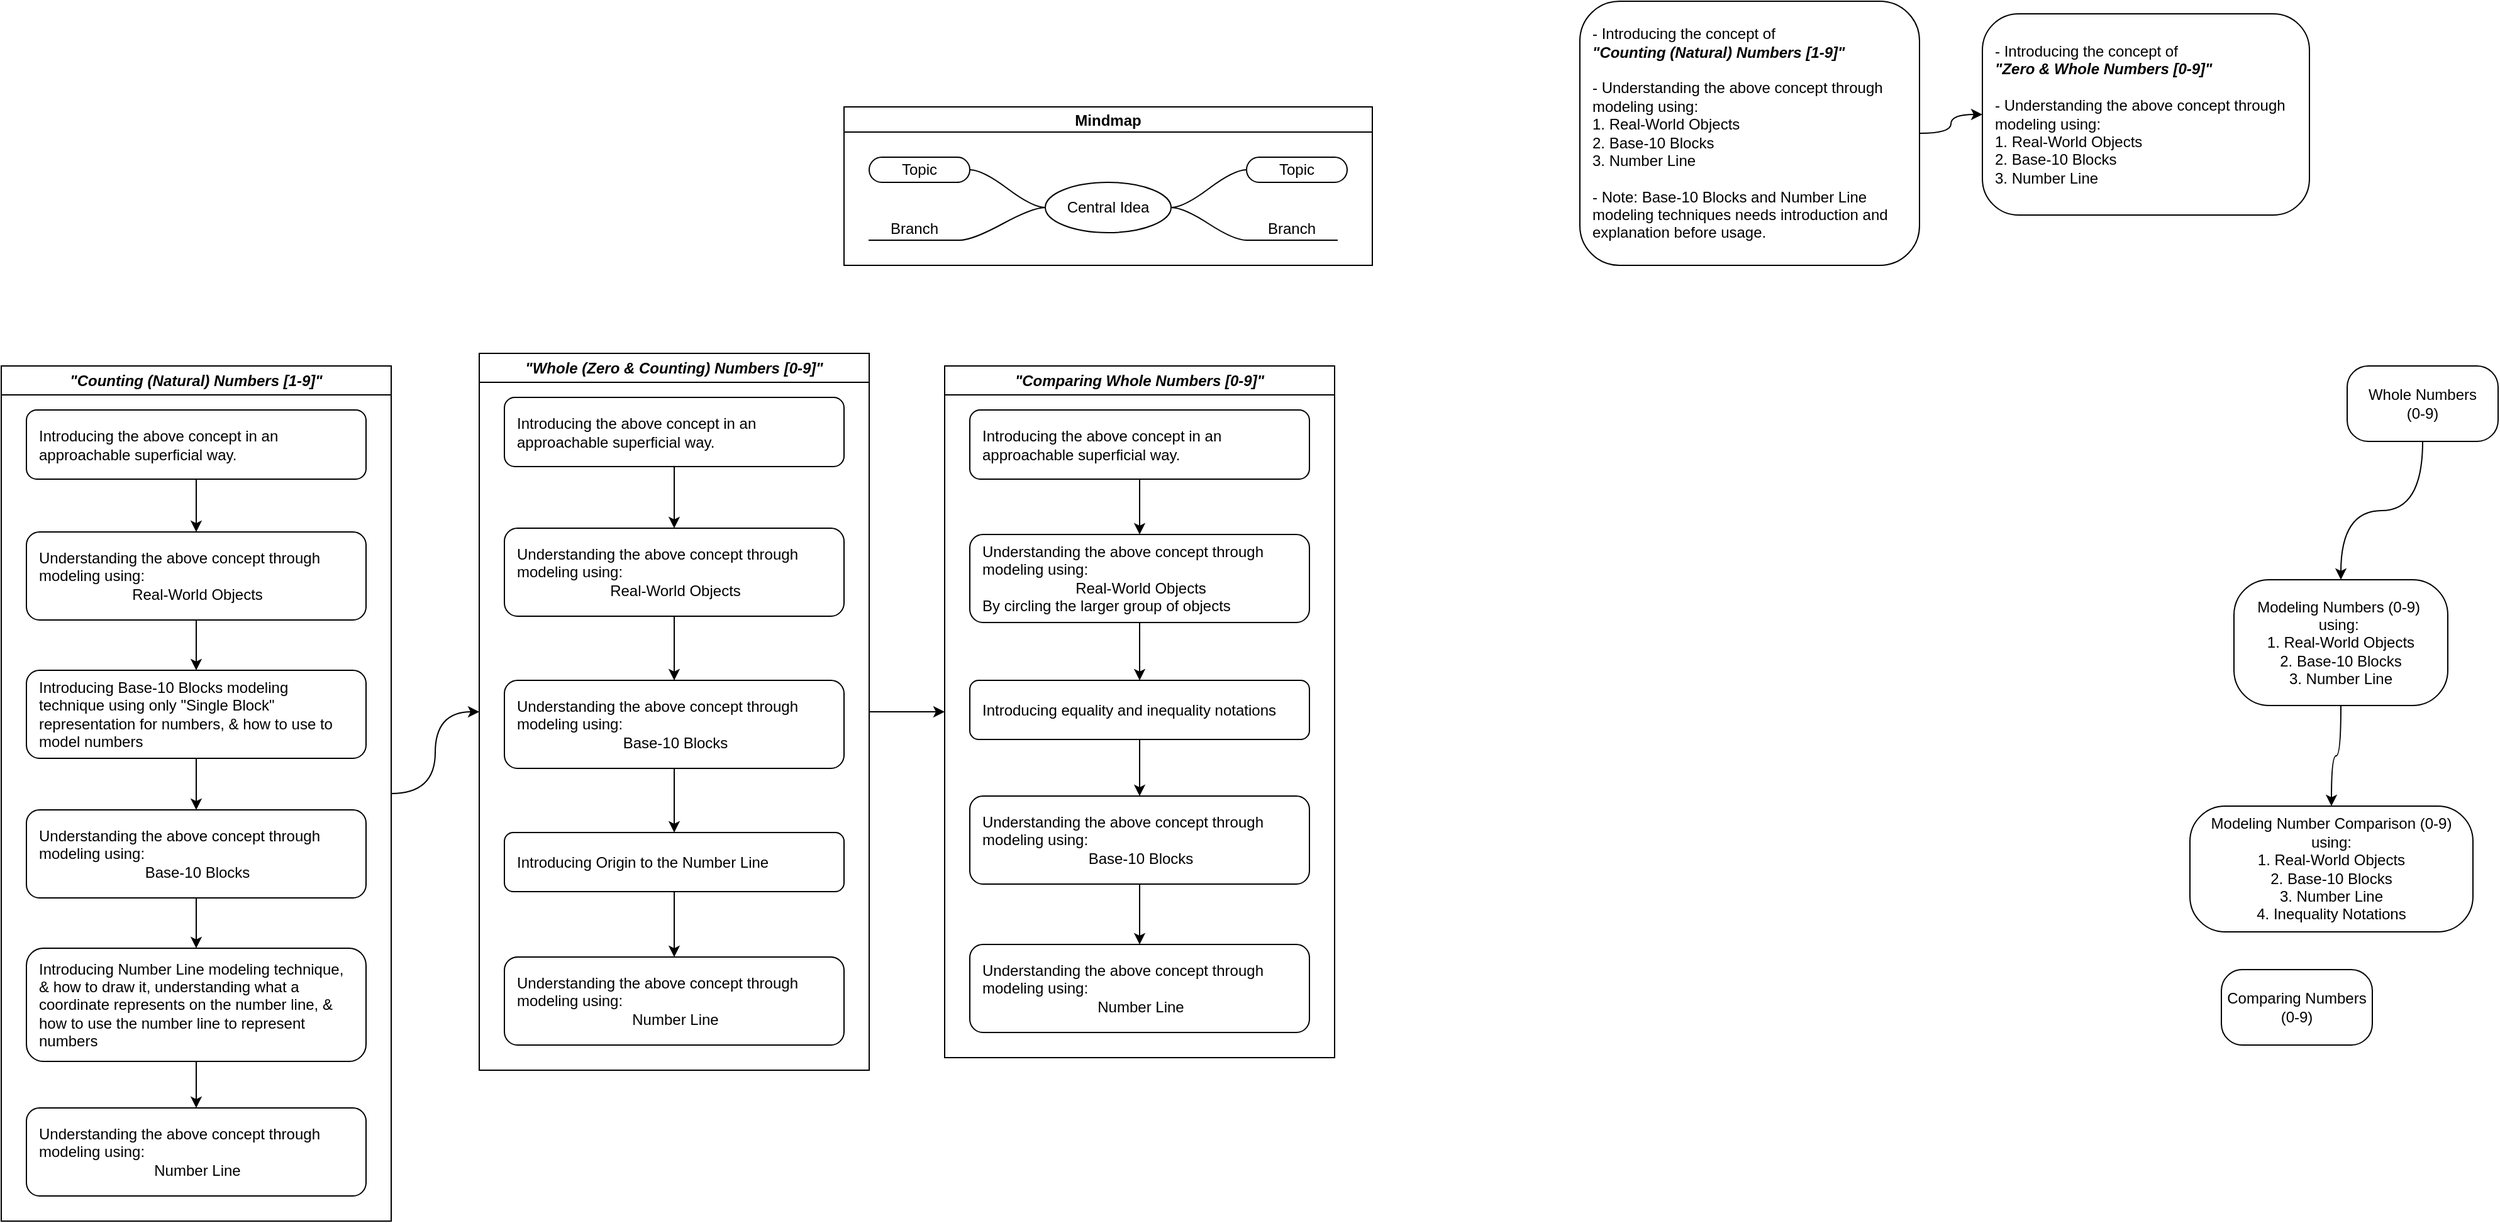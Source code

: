 <mxfile version="26.1.0">
  <diagram name="Page-1" id="2QgbFng5fBqmu4OjDuMm">
    <mxGraphModel dx="1434" dy="1844" grid="1" gridSize="10" guides="1" tooltips="1" connect="1" arrows="1" fold="1" page="1" pageScale="1" pageWidth="850" pageHeight="1100" math="0" shadow="0">
      <root>
        <mxCell id="0" />
        <mxCell id="1" parent="0" />
        <mxCell id="H5fF8uCBY2ygvBB53Js9-26" style="edgeStyle=orthogonalEdgeStyle;curved=1;rounded=0;orthogonalLoop=1;jettySize=auto;html=1;" edge="1" parent="1" source="H5fF8uCBY2ygvBB53Js9-3" target="H5fF8uCBY2ygvBB53Js9-25">
          <mxGeometry relative="1" as="geometry" />
        </mxCell>
        <mxCell id="H5fF8uCBY2ygvBB53Js9-3" value="&lt;div style=&quot;&quot;&gt;&lt;span style=&quot;background-color: transparent; color: light-dark(rgb(0, 0, 0), rgb(255, 255, 255));&quot;&gt;- Introducing the concept of &lt;br&gt;&lt;b&gt;&lt;i&gt;&quot;Counting (Natural) Numbers [&lt;/i&gt;&lt;/b&gt;&lt;/span&gt;&lt;span style=&quot;background-color: transparent; color: light-dark(rgb(0, 0, 0), rgb(255, 255, 255));&quot;&gt;&lt;b&gt;&lt;i&gt;1-9]&quot;&lt;/i&gt;&lt;/b&gt;&lt;/span&gt;&lt;/div&gt;&lt;div style=&quot;&quot;&gt;&lt;span style=&quot;background-color: transparent; color: light-dark(rgb(0, 0, 0), rgb(255, 255, 255));&quot;&gt;&lt;b&gt;&lt;i&gt;&lt;br&gt;&lt;/i&gt;&lt;/b&gt;&lt;/span&gt;&lt;/div&gt;&lt;div style=&quot;&quot;&gt;&lt;span style=&quot;background-color: transparent; color: light-dark(rgb(0, 0, 0), rgb(255, 255, 255));&quot;&gt;- Understanding the above concept through modeling using:&lt;/span&gt;&lt;/div&gt;&lt;div style=&quot;&quot;&gt;&lt;div style=&quot;&quot;&gt;&lt;span style=&quot;background-color: transparent; color: light-dark(rgb(0, 0, 0), rgb(255, 255, 255));&quot;&gt;1. Real-World Objects&lt;/span&gt;&lt;/div&gt;&lt;div style=&quot;&quot;&gt;2. Base-10 Blocks&lt;/div&gt;&lt;div style=&quot;&quot;&gt;3. Number Line&lt;/div&gt;&lt;div style=&quot;&quot;&gt;&lt;br&gt;&lt;/div&gt;&lt;div style=&quot;&quot;&gt;- Note: Base-10 Blocks and Number Line modeling techniques needs introduction and explanation before usage.&lt;/div&gt;&lt;/div&gt;" style="rounded=1;whiteSpace=wrap;html=1;arcSize=15;spacingLeft=8;spacingRight=8;align=left;" vertex="1" parent="1">
          <mxGeometry x="1295" y="-500" width="270" height="210" as="geometry" />
        </mxCell>
        <mxCell id="H5fF8uCBY2ygvBB53Js9-11" style="edgeStyle=orthogonalEdgeStyle;curved=1;rounded=0;orthogonalLoop=1;jettySize=auto;html=1;" edge="1" parent="1" source="H5fF8uCBY2ygvBB53Js9-4" target="H5fF8uCBY2ygvBB53Js9-10">
          <mxGeometry relative="1" as="geometry" />
        </mxCell>
        <mxCell id="H5fF8uCBY2ygvBB53Js9-4" value="Whole Numbers&lt;div&gt;(0-9)&lt;/div&gt;" style="rounded=1;whiteSpace=wrap;html=1;arcSize=28;" vertex="1" parent="1">
          <mxGeometry x="1905" y="-210" width="120" height="60" as="geometry" />
        </mxCell>
        <mxCell id="H5fF8uCBY2ygvBB53Js9-8" value="Comparing Numbers&lt;div&gt;(0-9)&lt;/div&gt;" style="rounded=1;whiteSpace=wrap;html=1;arcSize=28;" vertex="1" parent="1">
          <mxGeometry x="1805" y="270" width="120" height="60" as="geometry" />
        </mxCell>
        <mxCell id="H5fF8uCBY2ygvBB53Js9-23" style="edgeStyle=orthogonalEdgeStyle;curved=1;rounded=0;orthogonalLoop=1;jettySize=auto;html=1;" edge="1" parent="1" source="H5fF8uCBY2ygvBB53Js9-10" target="H5fF8uCBY2ygvBB53Js9-17">
          <mxGeometry relative="1" as="geometry" />
        </mxCell>
        <mxCell id="H5fF8uCBY2ygvBB53Js9-10" value="&lt;div&gt;Modeling Numbers&amp;nbsp;&lt;span style=&quot;background-color: transparent; color: light-dark(rgb(0, 0, 0), rgb(255, 255, 255));&quot;&gt;(0-9)&lt;/span&gt;&lt;span style=&quot;background-color: transparent; color: light-dark(rgb(0, 0, 0), rgb(255, 255, 255));&quot;&gt;&amp;nbsp;&lt;/span&gt;&lt;/div&gt;&lt;div&gt;&lt;span style=&quot;background-color: transparent; color: light-dark(rgb(0, 0, 0), rgb(255, 255, 255));&quot;&gt;using:&amp;nbsp;&lt;/span&gt;&lt;/div&gt;&lt;div&gt;&lt;span style=&quot;background-color: transparent; color: light-dark(rgb(0, 0, 0), rgb(255, 255, 255));&quot;&gt;1. Real-World Objects&lt;/span&gt;&lt;/div&gt;&lt;div&gt;2. Base-10 Blocks&lt;/div&gt;&lt;div&gt;3. Number Line&lt;/div&gt;" style="rounded=1;whiteSpace=wrap;html=1;arcSize=28;" vertex="1" parent="1">
          <mxGeometry x="1815" y="-40" width="170" height="100" as="geometry" />
        </mxCell>
        <mxCell id="H5fF8uCBY2ygvBB53Js9-17" value="Modeling Number Comparison (0-9)&lt;div&gt;using:&lt;/div&gt;&lt;div&gt;1. Real-World Objects&lt;/div&gt;&lt;div&gt;2. Base-10 Blocks&lt;/div&gt;&lt;div&gt;3. Number Line&lt;/div&gt;&lt;div&gt;4. Inequality Notations&lt;/div&gt;" style="rounded=1;whiteSpace=wrap;html=1;arcSize=28;" vertex="1" parent="1">
          <mxGeometry x="1780" y="140" width="225" height="100" as="geometry" />
        </mxCell>
        <mxCell id="H5fF8uCBY2ygvBB53Js9-25" value="&lt;div style=&quot;&quot;&gt;&lt;span style=&quot;background-color: transparent; color: light-dark(rgb(0, 0, 0), rgb(255, 255, 255));&quot;&gt;- Introducing the concept of &lt;br&gt;&lt;b&gt;&lt;i&gt;&quot;Zero &amp;amp; Whole Numbers [0&lt;/i&gt;&lt;/b&gt;&lt;/span&gt;&lt;span style=&quot;background-color: transparent; color: light-dark(rgb(0, 0, 0), rgb(255, 255, 255));&quot;&gt;&lt;b&gt;&lt;i&gt;-9]&quot;&lt;/i&gt;&lt;/b&gt;&lt;/span&gt;&lt;/div&gt;&lt;div style=&quot;&quot;&gt;&lt;span style=&quot;background-color: transparent; color: light-dark(rgb(0, 0, 0), rgb(255, 255, 255));&quot;&gt;&lt;b&gt;&lt;i&gt;&lt;br&gt;&lt;/i&gt;&lt;/b&gt;&lt;/span&gt;&lt;/div&gt;&lt;div style=&quot;&quot;&gt;&lt;span style=&quot;background-color: transparent; color: light-dark(rgb(0, 0, 0), rgb(255, 255, 255));&quot;&gt;- Understanding the above concept through modeling using:&lt;/span&gt;&lt;/div&gt;&lt;div style=&quot;&quot;&gt;&lt;div style=&quot;&quot;&gt;&lt;span style=&quot;background-color: transparent; color: light-dark(rgb(0, 0, 0), rgb(255, 255, 255));&quot;&gt;1. Real-World Objects&lt;/span&gt;&lt;/div&gt;&lt;div style=&quot;&quot;&gt;2. Base-10 Blocks&lt;/div&gt;&lt;div style=&quot;&quot;&gt;3. Number Line&lt;/div&gt;&lt;/div&gt;" style="rounded=1;whiteSpace=wrap;html=1;arcSize=18;spacingLeft=8;spacingRight=8;align=left;" vertex="1" parent="1">
          <mxGeometry x="1615" y="-490" width="260" height="160" as="geometry" />
        </mxCell>
        <mxCell id="H5fF8uCBY2ygvBB53Js9-64" style="edgeStyle=orthogonalEdgeStyle;curved=1;rounded=0;orthogonalLoop=1;jettySize=auto;html=1;entryX=0;entryY=0.5;entryDx=0;entryDy=0;" edge="1" parent="1" source="H5fF8uCBY2ygvBB53Js9-36" target="H5fF8uCBY2ygvBB53Js9-51">
          <mxGeometry relative="1" as="geometry" />
        </mxCell>
        <mxCell id="H5fF8uCBY2ygvBB53Js9-36" value="&lt;span style=&quot;color: light-dark(rgb(0, 0, 0), rgb(255, 255, 255)); font-weight: 400; text-align: left; background-color: transparent;&quot;&gt;&lt;b&gt;&lt;i&gt;&quot;Counting (Natural) Numbers [&lt;/i&gt;&lt;/b&gt;&lt;/span&gt;&lt;span style=&quot;color: light-dark(rgb(0, 0, 0), rgb(255, 255, 255)); font-weight: 400; text-align: left; background-color: transparent;&quot;&gt;&lt;b&gt;&lt;i&gt;1-9]&quot;&lt;/i&gt;&lt;/b&gt;&lt;/span&gt;" style="swimlane;whiteSpace=wrap;html=1;" vertex="1" parent="1">
          <mxGeometry x="40" y="-210" width="310" height="680" as="geometry">
            <mxRectangle x="40" y="-210" width="240" height="30" as="alternateBounds" />
          </mxGeometry>
        </mxCell>
        <mxCell id="H5fF8uCBY2ygvBB53Js9-42" style="edgeStyle=orthogonalEdgeStyle;curved=1;rounded=0;orthogonalLoop=1;jettySize=auto;html=1;" edge="1" parent="H5fF8uCBY2ygvBB53Js9-36" source="H5fF8uCBY2ygvBB53Js9-37" target="H5fF8uCBY2ygvBB53Js9-40">
          <mxGeometry relative="1" as="geometry" />
        </mxCell>
        <mxCell id="H5fF8uCBY2ygvBB53Js9-37" value="&lt;div style=&quot;&quot;&gt;&lt;span style=&quot;background-color: transparent; color: light-dark(rgb(0, 0, 0), rgb(255, 255, 255));&quot;&gt;Introducing&amp;nbsp;&lt;/span&gt;&lt;span style=&quot;background-color: transparent; color: light-dark(rgb(0, 0, 0), rgb(255, 255, 255));&quot;&gt;the above concept&lt;/span&gt;&lt;span style=&quot;background-color: transparent; color: light-dark(rgb(0, 0, 0), rgb(255, 255, 255));&quot;&gt;&amp;nbsp;in an approachable superficial way.&lt;/span&gt;&lt;/div&gt;" style="rounded=1;whiteSpace=wrap;html=1;arcSize=15;spacingLeft=8;spacingRight=8;align=left;" vertex="1" parent="H5fF8uCBY2ygvBB53Js9-36">
          <mxGeometry x="20" y="35" width="270" height="55" as="geometry" />
        </mxCell>
        <mxCell id="H5fF8uCBY2ygvBB53Js9-47" style="edgeStyle=orthogonalEdgeStyle;curved=1;rounded=0;orthogonalLoop=1;jettySize=auto;html=1;entryX=0.5;entryY=0;entryDx=0;entryDy=0;" edge="1" parent="H5fF8uCBY2ygvBB53Js9-36" source="H5fF8uCBY2ygvBB53Js9-40" target="H5fF8uCBY2ygvBB53Js9-44">
          <mxGeometry relative="1" as="geometry" />
        </mxCell>
        <mxCell id="H5fF8uCBY2ygvBB53Js9-40" value="&lt;div style=&quot;&quot;&gt;&lt;span style=&quot;background-color: transparent; color: light-dark(rgb(0, 0, 0), rgb(255, 255, 255));&quot;&gt;Understanding the above concept through modeling using:&lt;/span&gt;&lt;/div&gt;&lt;div style=&quot;&quot;&gt;&lt;div style=&quot;text-align: center;&quot;&gt;&lt;span style=&quot;background-color: transparent; color: light-dark(rgb(0, 0, 0), rgb(255, 255, 255));&quot;&gt;Real-World Objects&lt;/span&gt;&lt;/div&gt;&lt;/div&gt;" style="rounded=1;whiteSpace=wrap;html=1;arcSize=15;spacingLeft=8;spacingRight=8;align=left;" vertex="1" parent="H5fF8uCBY2ygvBB53Js9-36">
          <mxGeometry x="20" y="132" width="270" height="70" as="geometry" />
        </mxCell>
        <mxCell id="H5fF8uCBY2ygvBB53Js9-49" style="edgeStyle=orthogonalEdgeStyle;curved=1;rounded=0;orthogonalLoop=1;jettySize=auto;html=1;" edge="1" parent="H5fF8uCBY2ygvBB53Js9-36" source="H5fF8uCBY2ygvBB53Js9-43" target="H5fF8uCBY2ygvBB53Js9-45">
          <mxGeometry relative="1" as="geometry" />
        </mxCell>
        <mxCell id="H5fF8uCBY2ygvBB53Js9-43" value="&lt;div style=&quot;&quot;&gt;&lt;span style=&quot;background-color: transparent; color: light-dark(rgb(0, 0, 0), rgb(255, 255, 255));&quot;&gt;Understanding the above concept through modeling using:&lt;/span&gt;&lt;/div&gt;&lt;div style=&quot;&quot;&gt;&lt;div style=&quot;text-align: center;&quot;&gt;&lt;span style=&quot;background-color: transparent; color: light-dark(rgb(0, 0, 0), rgb(255, 255, 255));&quot;&gt;Base-10 Blocks&lt;/span&gt;&lt;/div&gt;&lt;/div&gt;" style="rounded=1;whiteSpace=wrap;html=1;arcSize=15;spacingLeft=8;spacingRight=8;align=left;" vertex="1" parent="H5fF8uCBY2ygvBB53Js9-36">
          <mxGeometry x="20" y="353" width="270" height="70" as="geometry" />
        </mxCell>
        <mxCell id="H5fF8uCBY2ygvBB53Js9-48" style="edgeStyle=orthogonalEdgeStyle;curved=1;rounded=0;orthogonalLoop=1;jettySize=auto;html=1;entryX=0.5;entryY=0;entryDx=0;entryDy=0;" edge="1" parent="H5fF8uCBY2ygvBB53Js9-36" source="H5fF8uCBY2ygvBB53Js9-44" target="H5fF8uCBY2ygvBB53Js9-43">
          <mxGeometry relative="1" as="geometry" />
        </mxCell>
        <mxCell id="H5fF8uCBY2ygvBB53Js9-44" value="&lt;div style=&quot;&quot;&gt;&lt;span style=&quot;background-color: transparent; color: light-dark(rgb(0, 0, 0), rgb(255, 255, 255)); text-align: center;&quot;&gt;Introducing Base-10 Blocks modeling technique using only &quot;Single Block&quot; representation for numbers, &amp;amp; how to use to model numbers&lt;/span&gt;&lt;/div&gt;" style="rounded=1;whiteSpace=wrap;html=1;arcSize=15;spacingLeft=8;spacingRight=8;align=left;" vertex="1" parent="H5fF8uCBY2ygvBB53Js9-36">
          <mxGeometry x="20" y="242" width="270" height="70" as="geometry" />
        </mxCell>
        <mxCell id="H5fF8uCBY2ygvBB53Js9-50" style="edgeStyle=orthogonalEdgeStyle;curved=1;rounded=0;orthogonalLoop=1;jettySize=auto;html=1;" edge="1" parent="H5fF8uCBY2ygvBB53Js9-36" source="H5fF8uCBY2ygvBB53Js9-45" target="H5fF8uCBY2ygvBB53Js9-46">
          <mxGeometry relative="1" as="geometry" />
        </mxCell>
        <mxCell id="H5fF8uCBY2ygvBB53Js9-45" value="&lt;div style=&quot;&quot;&gt;&lt;span style=&quot;background-color: transparent; color: light-dark(rgb(0, 0, 0), rgb(255, 255, 255)); text-align: center;&quot;&gt;Introducing Number Line modeling technique, &amp;amp; how to draw it, understanding what a coordinate represents on the number line, &amp;amp; how to use the number line to represent numbers&lt;/span&gt;&lt;/div&gt;" style="rounded=1;whiteSpace=wrap;html=1;arcSize=15;spacingLeft=8;spacingRight=8;align=left;" vertex="1" parent="H5fF8uCBY2ygvBB53Js9-36">
          <mxGeometry x="20" y="463" width="270" height="90" as="geometry" />
        </mxCell>
        <mxCell id="H5fF8uCBY2ygvBB53Js9-46" value="&lt;div style=&quot;&quot;&gt;&lt;span style=&quot;background-color: transparent; color: light-dark(rgb(0, 0, 0), rgb(255, 255, 255));&quot;&gt;Understanding the above concept through modeling using:&lt;/span&gt;&lt;/div&gt;&lt;div style=&quot;&quot;&gt;&lt;div style=&quot;text-align: center;&quot;&gt;&lt;span style=&quot;background-color: transparent; color: light-dark(rgb(0, 0, 0), rgb(255, 255, 255));&quot;&gt;Number Line&lt;/span&gt;&lt;/div&gt;&lt;/div&gt;" style="rounded=1;whiteSpace=wrap;html=1;arcSize=15;spacingLeft=8;spacingRight=8;align=left;" vertex="1" parent="H5fF8uCBY2ygvBB53Js9-36">
          <mxGeometry x="20" y="590" width="270" height="70" as="geometry" />
        </mxCell>
        <mxCell id="H5fF8uCBY2ygvBB53Js9-114" style="edgeStyle=orthogonalEdgeStyle;curved=1;rounded=0;orthogonalLoop=1;jettySize=auto;html=1;" edge="1" parent="1" source="H5fF8uCBY2ygvBB53Js9-51" target="H5fF8uCBY2ygvBB53Js9-102">
          <mxGeometry relative="1" as="geometry" />
        </mxCell>
        <mxCell id="H5fF8uCBY2ygvBB53Js9-51" value="&lt;span style=&quot;color: light-dark(rgb(0, 0, 0), rgb(255, 255, 255)); font-weight: 400; text-align: left; background-color: transparent;&quot;&gt;&lt;b&gt;&lt;i&gt;&quot;Whole (Zero &amp;amp; Counting) Numbers [0-9]&lt;/i&gt;&lt;/b&gt;&lt;/span&gt;&lt;span style=&quot;color: light-dark(rgb(0, 0, 0), rgb(255, 255, 255)); font-weight: 400; text-align: left; background-color: transparent;&quot;&gt;&lt;b&gt;&lt;i&gt;&quot;&lt;/i&gt;&lt;/b&gt;&lt;/span&gt;" style="swimlane;whiteSpace=wrap;html=1;" vertex="1" parent="1">
          <mxGeometry x="420" y="-220" width="310" height="570" as="geometry">
            <mxRectangle x="650" y="-210" width="280" height="30" as="alternateBounds" />
          </mxGeometry>
        </mxCell>
        <mxCell id="H5fF8uCBY2ygvBB53Js9-52" style="edgeStyle=orthogonalEdgeStyle;curved=1;rounded=0;orthogonalLoop=1;jettySize=auto;html=1;" edge="1" parent="H5fF8uCBY2ygvBB53Js9-51" source="H5fF8uCBY2ygvBB53Js9-53" target="H5fF8uCBY2ygvBB53Js9-55">
          <mxGeometry relative="1" as="geometry" />
        </mxCell>
        <mxCell id="H5fF8uCBY2ygvBB53Js9-53" value="&lt;div style=&quot;&quot;&gt;&lt;span style=&quot;background-color: transparent; color: light-dark(rgb(0, 0, 0), rgb(255, 255, 255));&quot;&gt;Introducing&amp;nbsp;&lt;/span&gt;&lt;span style=&quot;background-color: transparent; color: light-dark(rgb(0, 0, 0), rgb(255, 255, 255));&quot;&gt;the above concept&lt;/span&gt;&lt;span style=&quot;background-color: transparent; color: light-dark(rgb(0, 0, 0), rgb(255, 255, 255));&quot;&gt;&amp;nbsp;in an approachable superficial way.&lt;/span&gt;&lt;/div&gt;" style="rounded=1;whiteSpace=wrap;html=1;arcSize=15;spacingLeft=8;spacingRight=8;align=left;" vertex="1" parent="H5fF8uCBY2ygvBB53Js9-51">
          <mxGeometry x="20" y="35" width="270" height="55" as="geometry" />
        </mxCell>
        <mxCell id="H5fF8uCBY2ygvBB53Js9-54" style="edgeStyle=orthogonalEdgeStyle;curved=1;rounded=0;orthogonalLoop=1;jettySize=auto;html=1;entryX=0.5;entryY=0;entryDx=0;entryDy=0;" edge="1" parent="H5fF8uCBY2ygvBB53Js9-51" source="H5fF8uCBY2ygvBB53Js9-55" target="H5fF8uCBY2ygvBB53Js9-57">
          <mxGeometry relative="1" as="geometry">
            <mxPoint x="155" y="242" as="targetPoint" />
          </mxGeometry>
        </mxCell>
        <mxCell id="H5fF8uCBY2ygvBB53Js9-55" value="&lt;div style=&quot;&quot;&gt;&lt;span style=&quot;background-color: transparent; color: light-dark(rgb(0, 0, 0), rgb(255, 255, 255));&quot;&gt;Understanding the above concept through modeling using:&lt;/span&gt;&lt;/div&gt;&lt;div style=&quot;&quot;&gt;&lt;div style=&quot;text-align: center;&quot;&gt;&lt;span style=&quot;background-color: transparent; color: light-dark(rgb(0, 0, 0), rgb(255, 255, 255));&quot;&gt;Real-World Objects&lt;/span&gt;&lt;/div&gt;&lt;/div&gt;" style="rounded=1;whiteSpace=wrap;html=1;arcSize=15;spacingLeft=8;spacingRight=8;align=left;" vertex="1" parent="H5fF8uCBY2ygvBB53Js9-51">
          <mxGeometry x="20" y="139" width="270" height="70" as="geometry" />
        </mxCell>
        <mxCell id="H5fF8uCBY2ygvBB53Js9-56" style="edgeStyle=orthogonalEdgeStyle;curved=1;rounded=0;orthogonalLoop=1;jettySize=auto;html=1;" edge="1" parent="H5fF8uCBY2ygvBB53Js9-51" source="H5fF8uCBY2ygvBB53Js9-57" target="H5fF8uCBY2ygvBB53Js9-61">
          <mxGeometry relative="1" as="geometry" />
        </mxCell>
        <mxCell id="H5fF8uCBY2ygvBB53Js9-57" value="&lt;div style=&quot;&quot;&gt;&lt;span style=&quot;background-color: transparent; color: light-dark(rgb(0, 0, 0), rgb(255, 255, 255));&quot;&gt;Understanding the above concept through modeling using:&lt;/span&gt;&lt;/div&gt;&lt;div style=&quot;&quot;&gt;&lt;div style=&quot;text-align: center;&quot;&gt;&lt;span style=&quot;background-color: transparent; color: light-dark(rgb(0, 0, 0), rgb(255, 255, 255));&quot;&gt;Base-10 Blocks&lt;/span&gt;&lt;/div&gt;&lt;/div&gt;" style="rounded=1;whiteSpace=wrap;html=1;arcSize=15;spacingLeft=8;spacingRight=8;align=left;" vertex="1" parent="H5fF8uCBY2ygvBB53Js9-51">
          <mxGeometry x="20" y="260" width="270" height="70" as="geometry" />
        </mxCell>
        <mxCell id="H5fF8uCBY2ygvBB53Js9-60" style="edgeStyle=orthogonalEdgeStyle;curved=1;rounded=0;orthogonalLoop=1;jettySize=auto;html=1;" edge="1" parent="H5fF8uCBY2ygvBB53Js9-51" source="H5fF8uCBY2ygvBB53Js9-61" target="H5fF8uCBY2ygvBB53Js9-62">
          <mxGeometry relative="1" as="geometry" />
        </mxCell>
        <mxCell id="H5fF8uCBY2ygvBB53Js9-61" value="&lt;div style=&quot;&quot;&gt;&lt;span style=&quot;background-color: transparent; color: light-dark(rgb(0, 0, 0), rgb(255, 255, 255)); text-align: center;&quot;&gt;Introducing Origin to the Number Line&lt;/span&gt;&lt;/div&gt;" style="rounded=1;whiteSpace=wrap;html=1;arcSize=15;spacingLeft=8;spacingRight=8;align=left;" vertex="1" parent="H5fF8uCBY2ygvBB53Js9-51">
          <mxGeometry x="20" y="381" width="270" height="47" as="geometry" />
        </mxCell>
        <mxCell id="H5fF8uCBY2ygvBB53Js9-62" value="&lt;div style=&quot;&quot;&gt;&lt;span style=&quot;background-color: transparent; color: light-dark(rgb(0, 0, 0), rgb(255, 255, 255));&quot;&gt;Understanding the above concept through modeling using:&lt;/span&gt;&lt;/div&gt;&lt;div style=&quot;&quot;&gt;&lt;div style=&quot;text-align: center;&quot;&gt;&lt;span style=&quot;background-color: transparent; color: light-dark(rgb(0, 0, 0), rgb(255, 255, 255));&quot;&gt;Number Line&lt;/span&gt;&lt;/div&gt;&lt;/div&gt;" style="rounded=1;whiteSpace=wrap;html=1;arcSize=15;spacingLeft=8;spacingRight=8;align=left;" vertex="1" parent="H5fF8uCBY2ygvBB53Js9-51">
          <mxGeometry x="20" y="480" width="270" height="70" as="geometry" />
        </mxCell>
        <mxCell id="H5fF8uCBY2ygvBB53Js9-102" value="&lt;span style=&quot;color: light-dark(rgb(0, 0, 0), rgb(255, 255, 255)); font-weight: 400; text-align: left; background-color: transparent;&quot;&gt;&lt;b&gt;&lt;i&gt;&quot;Comparing Whole Numbers [0-9]&lt;/i&gt;&lt;/b&gt;&lt;/span&gt;&lt;span style=&quot;color: light-dark(rgb(0, 0, 0), rgb(255, 255, 255)); font-weight: 400; text-align: left; background-color: transparent;&quot;&gt;&lt;b&gt;&lt;i&gt;&quot;&lt;/i&gt;&lt;/b&gt;&lt;/span&gt;" style="swimlane;whiteSpace=wrap;html=1;" vertex="1" parent="1">
          <mxGeometry x="790" y="-210" width="310" height="550" as="geometry">
            <mxRectangle x="650" y="-210" width="280" height="30" as="alternateBounds" />
          </mxGeometry>
        </mxCell>
        <mxCell id="H5fF8uCBY2ygvBB53Js9-103" style="edgeStyle=orthogonalEdgeStyle;curved=1;rounded=0;orthogonalLoop=1;jettySize=auto;html=1;" edge="1" parent="H5fF8uCBY2ygvBB53Js9-102" source="H5fF8uCBY2ygvBB53Js9-104" target="H5fF8uCBY2ygvBB53Js9-106">
          <mxGeometry relative="1" as="geometry" />
        </mxCell>
        <mxCell id="H5fF8uCBY2ygvBB53Js9-104" value="&lt;div style=&quot;&quot;&gt;&lt;span style=&quot;background-color: transparent; color: light-dark(rgb(0, 0, 0), rgb(255, 255, 255));&quot;&gt;Introducing&amp;nbsp;&lt;/span&gt;&lt;span style=&quot;background-color: transparent; color: light-dark(rgb(0, 0, 0), rgb(255, 255, 255));&quot;&gt;the above concept&lt;/span&gt;&lt;span style=&quot;background-color: transparent; color: light-dark(rgb(0, 0, 0), rgb(255, 255, 255));&quot;&gt;&amp;nbsp;in an approachable superficial way.&lt;/span&gt;&lt;/div&gt;" style="rounded=1;whiteSpace=wrap;html=1;arcSize=15;spacingLeft=8;spacingRight=8;align=left;" vertex="1" parent="H5fF8uCBY2ygvBB53Js9-102">
          <mxGeometry x="20" y="35" width="270" height="55" as="geometry" />
        </mxCell>
        <mxCell id="H5fF8uCBY2ygvBB53Js9-106" value="&lt;div style=&quot;&quot;&gt;&lt;span style=&quot;background-color: transparent; color: light-dark(rgb(0, 0, 0), rgb(255, 255, 255));&quot;&gt;Understanding the above concept through modeling using:&lt;/span&gt;&lt;/div&gt;&lt;div style=&quot;&quot;&gt;&lt;div style=&quot;text-align: center;&quot;&gt;&lt;span style=&quot;background-color: transparent; color: light-dark(rgb(0, 0, 0), rgb(255, 255, 255));&quot;&gt;Real-World Objects&lt;/span&gt;&lt;/div&gt;&lt;div style=&quot;&quot;&gt;&lt;span style=&quot;background-color: transparent; color: light-dark(rgb(0, 0, 0), rgb(255, 255, 255));&quot;&gt;By circling the larger group of objects&lt;/span&gt;&lt;/div&gt;&lt;/div&gt;" style="rounded=1;whiteSpace=wrap;html=1;arcSize=15;spacingLeft=8;spacingRight=8;align=left;" vertex="1" parent="H5fF8uCBY2ygvBB53Js9-102">
          <mxGeometry x="20" y="134" width="270" height="70" as="geometry" />
        </mxCell>
        <mxCell id="H5fF8uCBY2ygvBB53Js9-107" style="edgeStyle=orthogonalEdgeStyle;curved=1;rounded=0;orthogonalLoop=1;jettySize=auto;html=1;" edge="1" parent="H5fF8uCBY2ygvBB53Js9-102" source="H5fF8uCBY2ygvBB53Js9-108" target="H5fF8uCBY2ygvBB53Js9-111">
          <mxGeometry relative="1" as="geometry">
            <mxPoint x="155" y="465.0" as="targetPoint" />
          </mxGeometry>
        </mxCell>
        <mxCell id="H5fF8uCBY2ygvBB53Js9-108" value="&lt;div style=&quot;&quot;&gt;&lt;span style=&quot;background-color: transparent; color: light-dark(rgb(0, 0, 0), rgb(255, 255, 255));&quot;&gt;Understanding the above concept through modeling using:&lt;/span&gt;&lt;/div&gt;&lt;div style=&quot;&quot;&gt;&lt;div style=&quot;text-align: center;&quot;&gt;&lt;span style=&quot;background-color: transparent; color: light-dark(rgb(0, 0, 0), rgb(255, 255, 255));&quot;&gt;Base-10 Blocks&lt;/span&gt;&lt;/div&gt;&lt;/div&gt;" style="rounded=1;whiteSpace=wrap;html=1;arcSize=15;spacingLeft=8;spacingRight=8;align=left;" vertex="1" parent="H5fF8uCBY2ygvBB53Js9-102">
          <mxGeometry x="20" y="342" width="270" height="70" as="geometry" />
        </mxCell>
        <mxCell id="H5fF8uCBY2ygvBB53Js9-111" value="&lt;div style=&quot;&quot;&gt;&lt;span style=&quot;background-color: transparent; color: light-dark(rgb(0, 0, 0), rgb(255, 255, 255));&quot;&gt;Understanding the above concept through modeling using:&lt;/span&gt;&lt;/div&gt;&lt;div style=&quot;&quot;&gt;&lt;div style=&quot;text-align: center;&quot;&gt;&lt;span style=&quot;background-color: transparent; color: light-dark(rgb(0, 0, 0), rgb(255, 255, 255));&quot;&gt;Number Line&lt;/span&gt;&lt;/div&gt;&lt;/div&gt;" style="rounded=1;whiteSpace=wrap;html=1;arcSize=15;spacingLeft=8;spacingRight=8;align=left;" vertex="1" parent="H5fF8uCBY2ygvBB53Js9-102">
          <mxGeometry x="20" y="460" width="270" height="70" as="geometry" />
        </mxCell>
        <mxCell id="H5fF8uCBY2ygvBB53Js9-112" value="&lt;div style=&quot;&quot;&gt;&lt;span style=&quot;background-color: transparent; color: light-dark(rgb(0, 0, 0), rgb(255, 255, 255)); text-align: center;&quot;&gt;Introducing equality and inequality notations&lt;/span&gt;&lt;/div&gt;" style="rounded=1;whiteSpace=wrap;html=1;arcSize=15;spacingLeft=8;spacingRight=8;align=left;" vertex="1" parent="H5fF8uCBY2ygvBB53Js9-102">
          <mxGeometry x="20" y="250" width="270" height="47" as="geometry" />
        </mxCell>
        <mxCell id="H5fF8uCBY2ygvBB53Js9-105" style="edgeStyle=orthogonalEdgeStyle;curved=1;rounded=0;orthogonalLoop=1;jettySize=auto;html=1;" edge="1" parent="H5fF8uCBY2ygvBB53Js9-102" source="H5fF8uCBY2ygvBB53Js9-106" target="H5fF8uCBY2ygvBB53Js9-112">
          <mxGeometry relative="1" as="geometry">
            <mxPoint x="155" y="242" as="targetPoint" />
          </mxGeometry>
        </mxCell>
        <mxCell id="H5fF8uCBY2ygvBB53Js9-113" style="edgeStyle=orthogonalEdgeStyle;curved=1;rounded=0;orthogonalLoop=1;jettySize=auto;html=1;" edge="1" parent="H5fF8uCBY2ygvBB53Js9-102" source="H5fF8uCBY2ygvBB53Js9-112" target="H5fF8uCBY2ygvBB53Js9-108">
          <mxGeometry relative="1" as="geometry" />
        </mxCell>
        <mxCell id="H5fF8uCBY2ygvBB53Js9-115" value="Mindmap" style="swimlane;startSize=20;horizontal=1;containerType=tree;" vertex="1" parent="1">
          <mxGeometry x="710" y="-416" width="420" height="126" as="geometry" />
        </mxCell>
        <mxCell id="H5fF8uCBY2ygvBB53Js9-116" value="" style="edgeStyle=entityRelationEdgeStyle;startArrow=none;endArrow=none;segment=10;curved=1;sourcePerimeterSpacing=0;targetPerimeterSpacing=0;rounded=0;" edge="1" parent="H5fF8uCBY2ygvBB53Js9-115" source="H5fF8uCBY2ygvBB53Js9-120" target="H5fF8uCBY2ygvBB53Js9-121">
          <mxGeometry relative="1" as="geometry" />
        </mxCell>
        <mxCell id="H5fF8uCBY2ygvBB53Js9-117" value="" style="edgeStyle=entityRelationEdgeStyle;startArrow=none;endArrow=none;segment=10;curved=1;sourcePerimeterSpacing=0;targetPerimeterSpacing=0;rounded=0;" edge="1" parent="H5fF8uCBY2ygvBB53Js9-115" source="H5fF8uCBY2ygvBB53Js9-120" target="H5fF8uCBY2ygvBB53Js9-122">
          <mxGeometry relative="1" as="geometry" />
        </mxCell>
        <mxCell id="H5fF8uCBY2ygvBB53Js9-118" value="" style="edgeStyle=entityRelationEdgeStyle;startArrow=none;endArrow=none;segment=10;curved=1;sourcePerimeterSpacing=0;targetPerimeterSpacing=0;rounded=0;" edge="1" parent="H5fF8uCBY2ygvBB53Js9-115" source="H5fF8uCBY2ygvBB53Js9-120" target="H5fF8uCBY2ygvBB53Js9-123">
          <mxGeometry relative="1" as="geometry" />
        </mxCell>
        <mxCell id="H5fF8uCBY2ygvBB53Js9-119" value="" style="edgeStyle=entityRelationEdgeStyle;startArrow=none;endArrow=none;segment=10;curved=1;sourcePerimeterSpacing=0;targetPerimeterSpacing=0;rounded=0;" edge="1" parent="H5fF8uCBY2ygvBB53Js9-115" source="H5fF8uCBY2ygvBB53Js9-120" target="H5fF8uCBY2ygvBB53Js9-124">
          <mxGeometry relative="1" as="geometry" />
        </mxCell>
        <mxCell id="H5fF8uCBY2ygvBB53Js9-120" value="Central Idea" style="ellipse;whiteSpace=wrap;html=1;align=center;treeFolding=1;treeMoving=1;newEdgeStyle={&quot;edgeStyle&quot;:&quot;entityRelationEdgeStyle&quot;,&quot;startArrow&quot;:&quot;none&quot;,&quot;endArrow&quot;:&quot;none&quot;,&quot;segment&quot;:10,&quot;curved&quot;:1,&quot;sourcePerimeterSpacing&quot;:0,&quot;targetPerimeterSpacing&quot;:0};" vertex="1" parent="H5fF8uCBY2ygvBB53Js9-115">
          <mxGeometry x="160" y="60" width="100" height="40" as="geometry" />
        </mxCell>
        <mxCell id="H5fF8uCBY2ygvBB53Js9-121" value="Topic" style="whiteSpace=wrap;html=1;rounded=1;arcSize=50;align=center;verticalAlign=middle;strokeWidth=1;autosize=1;spacing=4;treeFolding=1;treeMoving=1;newEdgeStyle={&quot;edgeStyle&quot;:&quot;entityRelationEdgeStyle&quot;,&quot;startArrow&quot;:&quot;none&quot;,&quot;endArrow&quot;:&quot;none&quot;,&quot;segment&quot;:10,&quot;curved&quot;:1,&quot;sourcePerimeterSpacing&quot;:0,&quot;targetPerimeterSpacing&quot;:0};" vertex="1" parent="H5fF8uCBY2ygvBB53Js9-115">
          <mxGeometry x="320" y="40" width="80" height="20" as="geometry" />
        </mxCell>
        <mxCell id="H5fF8uCBY2ygvBB53Js9-122" value="Branch" style="whiteSpace=wrap;html=1;shape=partialRectangle;top=0;left=0;bottom=1;right=0;points=[[0,1],[1,1]];fillColor=none;align=center;verticalAlign=bottom;routingCenterY=0.5;snapToPoint=1;autosize=1;treeFolding=1;treeMoving=1;newEdgeStyle={&quot;edgeStyle&quot;:&quot;entityRelationEdgeStyle&quot;,&quot;startArrow&quot;:&quot;none&quot;,&quot;endArrow&quot;:&quot;none&quot;,&quot;segment&quot;:10,&quot;curved&quot;:1,&quot;sourcePerimeterSpacing&quot;:0,&quot;targetPerimeterSpacing&quot;:0};" vertex="1" parent="H5fF8uCBY2ygvBB53Js9-115">
          <mxGeometry x="320" y="80" width="72" height="26" as="geometry" />
        </mxCell>
        <mxCell id="H5fF8uCBY2ygvBB53Js9-123" value="Topic" style="whiteSpace=wrap;html=1;rounded=1;arcSize=50;align=center;verticalAlign=middle;strokeWidth=1;autosize=1;spacing=4;treeFolding=1;treeMoving=1;newEdgeStyle={&quot;edgeStyle&quot;:&quot;entityRelationEdgeStyle&quot;,&quot;startArrow&quot;:&quot;none&quot;,&quot;endArrow&quot;:&quot;none&quot;,&quot;segment&quot;:10,&quot;curved&quot;:1,&quot;sourcePerimeterSpacing&quot;:0,&quot;targetPerimeterSpacing&quot;:0};" vertex="1" parent="H5fF8uCBY2ygvBB53Js9-115">
          <mxGeometry x="20" y="40" width="80" height="20" as="geometry" />
        </mxCell>
        <mxCell id="H5fF8uCBY2ygvBB53Js9-124" value="Branch" style="whiteSpace=wrap;html=1;shape=partialRectangle;top=0;left=0;bottom=1;right=0;points=[[0,1],[1,1]];fillColor=none;align=center;verticalAlign=bottom;routingCenterY=0.5;snapToPoint=1;autosize=1;treeFolding=1;treeMoving=1;newEdgeStyle={&quot;edgeStyle&quot;:&quot;entityRelationEdgeStyle&quot;,&quot;startArrow&quot;:&quot;none&quot;,&quot;endArrow&quot;:&quot;none&quot;,&quot;segment&quot;:10,&quot;curved&quot;:1,&quot;sourcePerimeterSpacing&quot;:0,&quot;targetPerimeterSpacing&quot;:0};" vertex="1" parent="H5fF8uCBY2ygvBB53Js9-115">
          <mxGeometry x="20" y="80" width="72" height="26" as="geometry" />
        </mxCell>
      </root>
    </mxGraphModel>
  </diagram>
</mxfile>
